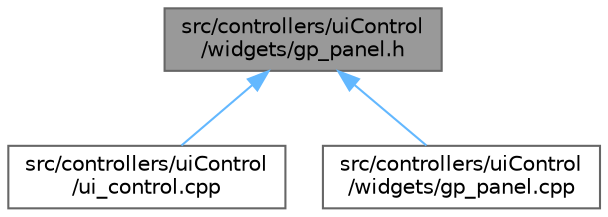 digraph "src/controllers/uiControl/widgets/gp_panel.h"
{
 // LATEX_PDF_SIZE
  bgcolor="transparent";
  edge [fontname=Helvetica,fontsize=10,labelfontname=Helvetica,labelfontsize=10];
  node [fontname=Helvetica,fontsize=10,shape=box,height=0.2,width=0.4];
  Node1 [id="Node000001",label="src/controllers/uiControl\l/widgets/gp_panel.h",height=0.2,width=0.4,color="gray40", fillcolor="grey60", style="filled", fontcolor="black",tooltip=" "];
  Node1 -> Node2 [id="edge1_Node000001_Node000002",dir="back",color="steelblue1",style="solid",tooltip=" "];
  Node2 [id="Node000002",label="src/controllers/uiControl\l/ui_control.cpp",height=0.2,width=0.4,color="grey40", fillcolor="white", style="filled",URL="$ui__control_8cpp.html",tooltip=" "];
  Node1 -> Node3 [id="edge2_Node000001_Node000003",dir="back",color="steelblue1",style="solid",tooltip=" "];
  Node3 [id="Node000003",label="src/controllers/uiControl\l/widgets/gp_panel.cpp",height=0.2,width=0.4,color="grey40", fillcolor="white", style="filled",URL="$gp__panel_8cpp.html",tooltip=" "];
}
